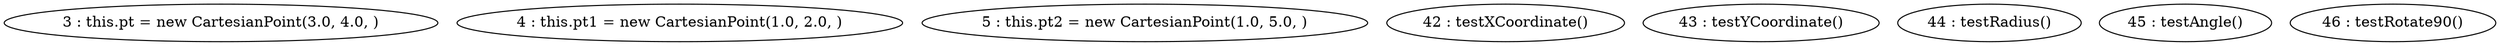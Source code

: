 digraph G {
"3 : this.pt = new CartesianPoint(3.0, 4.0, )"
"4 : this.pt1 = new CartesianPoint(1.0, 2.0, )"
"5 : this.pt2 = new CartesianPoint(1.0, 5.0, )"
"42 : testXCoordinate()"
"43 : testYCoordinate()"
"44 : testRadius()"
"45 : testAngle()"
"46 : testRotate90()"
}